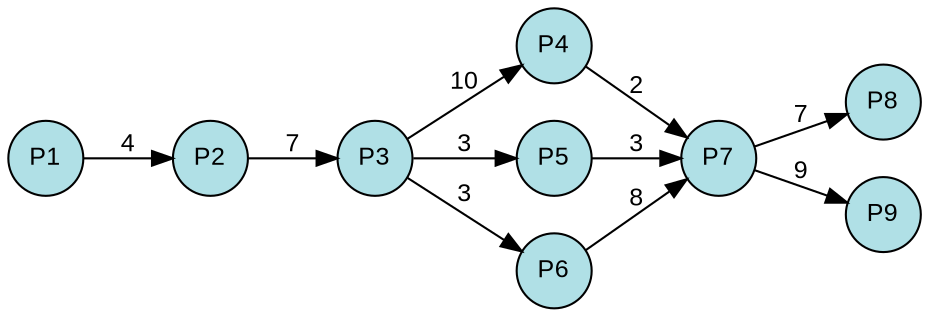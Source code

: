 digraph {
  splines=true;
node [margin=0 fontname=arial fontcolor=black fontsize=12 shape=circle width=0.5 fixedsize=true style=filled fillcolor=powderblue]
  1 [label="P1"]
  2 [label="P2"]
  3 [label="P3"]
  4 [label="P4"]
  5 [label="P5"]
  6 [label="P6"]
  7 [label="P7"]
  8 [label="P8"]
  9 [label="P9"]
rankdir=LR
edge [margin=0 fontname=arial fontcolor=black fontsize=12]
	1 -> 2 [label="4"]
	2 -> 3 [label="7"]
	3 -> 4 [label="10"]
	3 -> 5 [label="3"]
	3 -> 6 [label="3"]
	4 -> 7 [label="2"]
	5 -> 7 [label="3"]
	6 -> 7 [label="8"]
	7 -> 8 [label="7"]
	7 -> 9 [label="9"]
	{rank=same  1 }
	{rank=same  2 }
	{rank=same  3 }
	{rank=same  4, 5, 6 }
	{rank=same  7 }
	{rank=same  8, 9 }
} 

